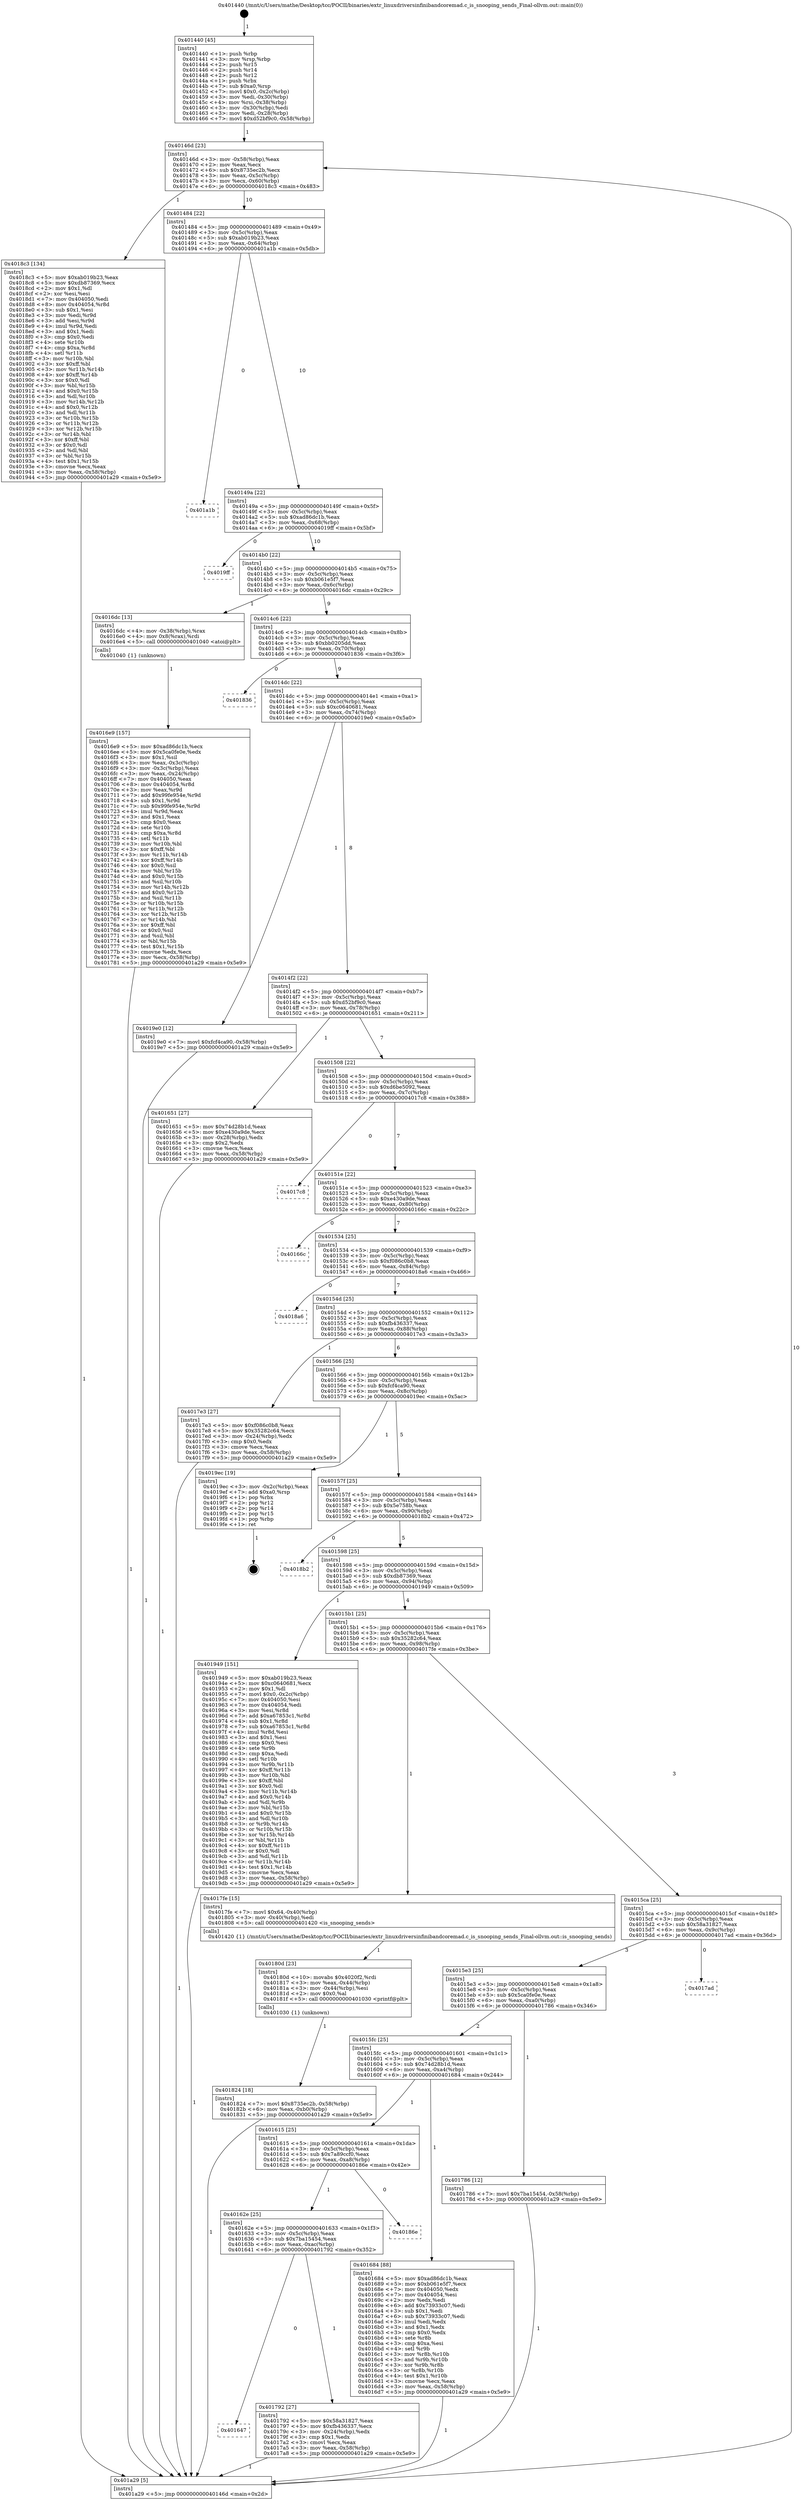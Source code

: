 digraph "0x401440" {
  label = "0x401440 (/mnt/c/Users/mathe/Desktop/tcc/POCII/binaries/extr_linuxdriversinfinibandcoremad.c_is_snooping_sends_Final-ollvm.out::main(0))"
  labelloc = "t"
  node[shape=record]

  Entry [label="",width=0.3,height=0.3,shape=circle,fillcolor=black,style=filled]
  "0x40146d" [label="{
     0x40146d [23]\l
     | [instrs]\l
     &nbsp;&nbsp;0x40146d \<+3\>: mov -0x58(%rbp),%eax\l
     &nbsp;&nbsp;0x401470 \<+2\>: mov %eax,%ecx\l
     &nbsp;&nbsp;0x401472 \<+6\>: sub $0x8735ec2b,%ecx\l
     &nbsp;&nbsp;0x401478 \<+3\>: mov %eax,-0x5c(%rbp)\l
     &nbsp;&nbsp;0x40147b \<+3\>: mov %ecx,-0x60(%rbp)\l
     &nbsp;&nbsp;0x40147e \<+6\>: je 00000000004018c3 \<main+0x483\>\l
  }"]
  "0x4018c3" [label="{
     0x4018c3 [134]\l
     | [instrs]\l
     &nbsp;&nbsp;0x4018c3 \<+5\>: mov $0xab019b23,%eax\l
     &nbsp;&nbsp;0x4018c8 \<+5\>: mov $0xdb87369,%ecx\l
     &nbsp;&nbsp;0x4018cd \<+2\>: mov $0x1,%dl\l
     &nbsp;&nbsp;0x4018cf \<+2\>: xor %esi,%esi\l
     &nbsp;&nbsp;0x4018d1 \<+7\>: mov 0x404050,%edi\l
     &nbsp;&nbsp;0x4018d8 \<+8\>: mov 0x404054,%r8d\l
     &nbsp;&nbsp;0x4018e0 \<+3\>: sub $0x1,%esi\l
     &nbsp;&nbsp;0x4018e3 \<+3\>: mov %edi,%r9d\l
     &nbsp;&nbsp;0x4018e6 \<+3\>: add %esi,%r9d\l
     &nbsp;&nbsp;0x4018e9 \<+4\>: imul %r9d,%edi\l
     &nbsp;&nbsp;0x4018ed \<+3\>: and $0x1,%edi\l
     &nbsp;&nbsp;0x4018f0 \<+3\>: cmp $0x0,%edi\l
     &nbsp;&nbsp;0x4018f3 \<+4\>: sete %r10b\l
     &nbsp;&nbsp;0x4018f7 \<+4\>: cmp $0xa,%r8d\l
     &nbsp;&nbsp;0x4018fb \<+4\>: setl %r11b\l
     &nbsp;&nbsp;0x4018ff \<+3\>: mov %r10b,%bl\l
     &nbsp;&nbsp;0x401902 \<+3\>: xor $0xff,%bl\l
     &nbsp;&nbsp;0x401905 \<+3\>: mov %r11b,%r14b\l
     &nbsp;&nbsp;0x401908 \<+4\>: xor $0xff,%r14b\l
     &nbsp;&nbsp;0x40190c \<+3\>: xor $0x0,%dl\l
     &nbsp;&nbsp;0x40190f \<+3\>: mov %bl,%r15b\l
     &nbsp;&nbsp;0x401912 \<+4\>: and $0x0,%r15b\l
     &nbsp;&nbsp;0x401916 \<+3\>: and %dl,%r10b\l
     &nbsp;&nbsp;0x401919 \<+3\>: mov %r14b,%r12b\l
     &nbsp;&nbsp;0x40191c \<+4\>: and $0x0,%r12b\l
     &nbsp;&nbsp;0x401920 \<+3\>: and %dl,%r11b\l
     &nbsp;&nbsp;0x401923 \<+3\>: or %r10b,%r15b\l
     &nbsp;&nbsp;0x401926 \<+3\>: or %r11b,%r12b\l
     &nbsp;&nbsp;0x401929 \<+3\>: xor %r12b,%r15b\l
     &nbsp;&nbsp;0x40192c \<+3\>: or %r14b,%bl\l
     &nbsp;&nbsp;0x40192f \<+3\>: xor $0xff,%bl\l
     &nbsp;&nbsp;0x401932 \<+3\>: or $0x0,%dl\l
     &nbsp;&nbsp;0x401935 \<+2\>: and %dl,%bl\l
     &nbsp;&nbsp;0x401937 \<+3\>: or %bl,%r15b\l
     &nbsp;&nbsp;0x40193a \<+4\>: test $0x1,%r15b\l
     &nbsp;&nbsp;0x40193e \<+3\>: cmovne %ecx,%eax\l
     &nbsp;&nbsp;0x401941 \<+3\>: mov %eax,-0x58(%rbp)\l
     &nbsp;&nbsp;0x401944 \<+5\>: jmp 0000000000401a29 \<main+0x5e9\>\l
  }"]
  "0x401484" [label="{
     0x401484 [22]\l
     | [instrs]\l
     &nbsp;&nbsp;0x401484 \<+5\>: jmp 0000000000401489 \<main+0x49\>\l
     &nbsp;&nbsp;0x401489 \<+3\>: mov -0x5c(%rbp),%eax\l
     &nbsp;&nbsp;0x40148c \<+5\>: sub $0xab019b23,%eax\l
     &nbsp;&nbsp;0x401491 \<+3\>: mov %eax,-0x64(%rbp)\l
     &nbsp;&nbsp;0x401494 \<+6\>: je 0000000000401a1b \<main+0x5db\>\l
  }"]
  Exit [label="",width=0.3,height=0.3,shape=circle,fillcolor=black,style=filled,peripheries=2]
  "0x401a1b" [label="{
     0x401a1b\l
  }", style=dashed]
  "0x40149a" [label="{
     0x40149a [22]\l
     | [instrs]\l
     &nbsp;&nbsp;0x40149a \<+5\>: jmp 000000000040149f \<main+0x5f\>\l
     &nbsp;&nbsp;0x40149f \<+3\>: mov -0x5c(%rbp),%eax\l
     &nbsp;&nbsp;0x4014a2 \<+5\>: sub $0xad86dc1b,%eax\l
     &nbsp;&nbsp;0x4014a7 \<+3\>: mov %eax,-0x68(%rbp)\l
     &nbsp;&nbsp;0x4014aa \<+6\>: je 00000000004019ff \<main+0x5bf\>\l
  }"]
  "0x401824" [label="{
     0x401824 [18]\l
     | [instrs]\l
     &nbsp;&nbsp;0x401824 \<+7\>: movl $0x8735ec2b,-0x58(%rbp)\l
     &nbsp;&nbsp;0x40182b \<+6\>: mov %eax,-0xb0(%rbp)\l
     &nbsp;&nbsp;0x401831 \<+5\>: jmp 0000000000401a29 \<main+0x5e9\>\l
  }"]
  "0x4019ff" [label="{
     0x4019ff\l
  }", style=dashed]
  "0x4014b0" [label="{
     0x4014b0 [22]\l
     | [instrs]\l
     &nbsp;&nbsp;0x4014b0 \<+5\>: jmp 00000000004014b5 \<main+0x75\>\l
     &nbsp;&nbsp;0x4014b5 \<+3\>: mov -0x5c(%rbp),%eax\l
     &nbsp;&nbsp;0x4014b8 \<+5\>: sub $0xb061e5f7,%eax\l
     &nbsp;&nbsp;0x4014bd \<+3\>: mov %eax,-0x6c(%rbp)\l
     &nbsp;&nbsp;0x4014c0 \<+6\>: je 00000000004016dc \<main+0x29c\>\l
  }"]
  "0x40180d" [label="{
     0x40180d [23]\l
     | [instrs]\l
     &nbsp;&nbsp;0x40180d \<+10\>: movabs $0x4020f2,%rdi\l
     &nbsp;&nbsp;0x401817 \<+3\>: mov %eax,-0x44(%rbp)\l
     &nbsp;&nbsp;0x40181a \<+3\>: mov -0x44(%rbp),%esi\l
     &nbsp;&nbsp;0x40181d \<+2\>: mov $0x0,%al\l
     &nbsp;&nbsp;0x40181f \<+5\>: call 0000000000401030 \<printf@plt\>\l
     | [calls]\l
     &nbsp;&nbsp;0x401030 \{1\} (unknown)\l
  }"]
  "0x4016dc" [label="{
     0x4016dc [13]\l
     | [instrs]\l
     &nbsp;&nbsp;0x4016dc \<+4\>: mov -0x38(%rbp),%rax\l
     &nbsp;&nbsp;0x4016e0 \<+4\>: mov 0x8(%rax),%rdi\l
     &nbsp;&nbsp;0x4016e4 \<+5\>: call 0000000000401040 \<atoi@plt\>\l
     | [calls]\l
     &nbsp;&nbsp;0x401040 \{1\} (unknown)\l
  }"]
  "0x4014c6" [label="{
     0x4014c6 [22]\l
     | [instrs]\l
     &nbsp;&nbsp;0x4014c6 \<+5\>: jmp 00000000004014cb \<main+0x8b\>\l
     &nbsp;&nbsp;0x4014cb \<+3\>: mov -0x5c(%rbp),%eax\l
     &nbsp;&nbsp;0x4014ce \<+5\>: sub $0xbb0205dd,%eax\l
     &nbsp;&nbsp;0x4014d3 \<+3\>: mov %eax,-0x70(%rbp)\l
     &nbsp;&nbsp;0x4014d6 \<+6\>: je 0000000000401836 \<main+0x3f6\>\l
  }"]
  "0x401647" [label="{
     0x401647\l
  }", style=dashed]
  "0x401836" [label="{
     0x401836\l
  }", style=dashed]
  "0x4014dc" [label="{
     0x4014dc [22]\l
     | [instrs]\l
     &nbsp;&nbsp;0x4014dc \<+5\>: jmp 00000000004014e1 \<main+0xa1\>\l
     &nbsp;&nbsp;0x4014e1 \<+3\>: mov -0x5c(%rbp),%eax\l
     &nbsp;&nbsp;0x4014e4 \<+5\>: sub $0xc0640681,%eax\l
     &nbsp;&nbsp;0x4014e9 \<+3\>: mov %eax,-0x74(%rbp)\l
     &nbsp;&nbsp;0x4014ec \<+6\>: je 00000000004019e0 \<main+0x5a0\>\l
  }"]
  "0x401792" [label="{
     0x401792 [27]\l
     | [instrs]\l
     &nbsp;&nbsp;0x401792 \<+5\>: mov $0x58a31827,%eax\l
     &nbsp;&nbsp;0x401797 \<+5\>: mov $0xfb436337,%ecx\l
     &nbsp;&nbsp;0x40179c \<+3\>: mov -0x24(%rbp),%edx\l
     &nbsp;&nbsp;0x40179f \<+3\>: cmp $0x1,%edx\l
     &nbsp;&nbsp;0x4017a2 \<+3\>: cmovl %ecx,%eax\l
     &nbsp;&nbsp;0x4017a5 \<+3\>: mov %eax,-0x58(%rbp)\l
     &nbsp;&nbsp;0x4017a8 \<+5\>: jmp 0000000000401a29 \<main+0x5e9\>\l
  }"]
  "0x4019e0" [label="{
     0x4019e0 [12]\l
     | [instrs]\l
     &nbsp;&nbsp;0x4019e0 \<+7\>: movl $0xfcf4ca90,-0x58(%rbp)\l
     &nbsp;&nbsp;0x4019e7 \<+5\>: jmp 0000000000401a29 \<main+0x5e9\>\l
  }"]
  "0x4014f2" [label="{
     0x4014f2 [22]\l
     | [instrs]\l
     &nbsp;&nbsp;0x4014f2 \<+5\>: jmp 00000000004014f7 \<main+0xb7\>\l
     &nbsp;&nbsp;0x4014f7 \<+3\>: mov -0x5c(%rbp),%eax\l
     &nbsp;&nbsp;0x4014fa \<+5\>: sub $0xd52bf9c0,%eax\l
     &nbsp;&nbsp;0x4014ff \<+3\>: mov %eax,-0x78(%rbp)\l
     &nbsp;&nbsp;0x401502 \<+6\>: je 0000000000401651 \<main+0x211\>\l
  }"]
  "0x40162e" [label="{
     0x40162e [25]\l
     | [instrs]\l
     &nbsp;&nbsp;0x40162e \<+5\>: jmp 0000000000401633 \<main+0x1f3\>\l
     &nbsp;&nbsp;0x401633 \<+3\>: mov -0x5c(%rbp),%eax\l
     &nbsp;&nbsp;0x401636 \<+5\>: sub $0x7ba15454,%eax\l
     &nbsp;&nbsp;0x40163b \<+6\>: mov %eax,-0xac(%rbp)\l
     &nbsp;&nbsp;0x401641 \<+6\>: je 0000000000401792 \<main+0x352\>\l
  }"]
  "0x401651" [label="{
     0x401651 [27]\l
     | [instrs]\l
     &nbsp;&nbsp;0x401651 \<+5\>: mov $0x74d28b1d,%eax\l
     &nbsp;&nbsp;0x401656 \<+5\>: mov $0xe430a9de,%ecx\l
     &nbsp;&nbsp;0x40165b \<+3\>: mov -0x28(%rbp),%edx\l
     &nbsp;&nbsp;0x40165e \<+3\>: cmp $0x2,%edx\l
     &nbsp;&nbsp;0x401661 \<+3\>: cmovne %ecx,%eax\l
     &nbsp;&nbsp;0x401664 \<+3\>: mov %eax,-0x58(%rbp)\l
     &nbsp;&nbsp;0x401667 \<+5\>: jmp 0000000000401a29 \<main+0x5e9\>\l
  }"]
  "0x401508" [label="{
     0x401508 [22]\l
     | [instrs]\l
     &nbsp;&nbsp;0x401508 \<+5\>: jmp 000000000040150d \<main+0xcd\>\l
     &nbsp;&nbsp;0x40150d \<+3\>: mov -0x5c(%rbp),%eax\l
     &nbsp;&nbsp;0x401510 \<+5\>: sub $0xd6be5092,%eax\l
     &nbsp;&nbsp;0x401515 \<+3\>: mov %eax,-0x7c(%rbp)\l
     &nbsp;&nbsp;0x401518 \<+6\>: je 00000000004017c8 \<main+0x388\>\l
  }"]
  "0x401a29" [label="{
     0x401a29 [5]\l
     | [instrs]\l
     &nbsp;&nbsp;0x401a29 \<+5\>: jmp 000000000040146d \<main+0x2d\>\l
  }"]
  "0x401440" [label="{
     0x401440 [45]\l
     | [instrs]\l
     &nbsp;&nbsp;0x401440 \<+1\>: push %rbp\l
     &nbsp;&nbsp;0x401441 \<+3\>: mov %rsp,%rbp\l
     &nbsp;&nbsp;0x401444 \<+2\>: push %r15\l
     &nbsp;&nbsp;0x401446 \<+2\>: push %r14\l
     &nbsp;&nbsp;0x401448 \<+2\>: push %r12\l
     &nbsp;&nbsp;0x40144a \<+1\>: push %rbx\l
     &nbsp;&nbsp;0x40144b \<+7\>: sub $0xa0,%rsp\l
     &nbsp;&nbsp;0x401452 \<+7\>: movl $0x0,-0x2c(%rbp)\l
     &nbsp;&nbsp;0x401459 \<+3\>: mov %edi,-0x30(%rbp)\l
     &nbsp;&nbsp;0x40145c \<+4\>: mov %rsi,-0x38(%rbp)\l
     &nbsp;&nbsp;0x401460 \<+3\>: mov -0x30(%rbp),%edi\l
     &nbsp;&nbsp;0x401463 \<+3\>: mov %edi,-0x28(%rbp)\l
     &nbsp;&nbsp;0x401466 \<+7\>: movl $0xd52bf9c0,-0x58(%rbp)\l
  }"]
  "0x40186e" [label="{
     0x40186e\l
  }", style=dashed]
  "0x4017c8" [label="{
     0x4017c8\l
  }", style=dashed]
  "0x40151e" [label="{
     0x40151e [22]\l
     | [instrs]\l
     &nbsp;&nbsp;0x40151e \<+5\>: jmp 0000000000401523 \<main+0xe3\>\l
     &nbsp;&nbsp;0x401523 \<+3\>: mov -0x5c(%rbp),%eax\l
     &nbsp;&nbsp;0x401526 \<+5\>: sub $0xe430a9de,%eax\l
     &nbsp;&nbsp;0x40152b \<+3\>: mov %eax,-0x80(%rbp)\l
     &nbsp;&nbsp;0x40152e \<+6\>: je 000000000040166c \<main+0x22c\>\l
  }"]
  "0x4016e9" [label="{
     0x4016e9 [157]\l
     | [instrs]\l
     &nbsp;&nbsp;0x4016e9 \<+5\>: mov $0xad86dc1b,%ecx\l
     &nbsp;&nbsp;0x4016ee \<+5\>: mov $0x5ca0fe0e,%edx\l
     &nbsp;&nbsp;0x4016f3 \<+3\>: mov $0x1,%sil\l
     &nbsp;&nbsp;0x4016f6 \<+3\>: mov %eax,-0x3c(%rbp)\l
     &nbsp;&nbsp;0x4016f9 \<+3\>: mov -0x3c(%rbp),%eax\l
     &nbsp;&nbsp;0x4016fc \<+3\>: mov %eax,-0x24(%rbp)\l
     &nbsp;&nbsp;0x4016ff \<+7\>: mov 0x404050,%eax\l
     &nbsp;&nbsp;0x401706 \<+8\>: mov 0x404054,%r8d\l
     &nbsp;&nbsp;0x40170e \<+3\>: mov %eax,%r9d\l
     &nbsp;&nbsp;0x401711 \<+7\>: add $0x99fe954e,%r9d\l
     &nbsp;&nbsp;0x401718 \<+4\>: sub $0x1,%r9d\l
     &nbsp;&nbsp;0x40171c \<+7\>: sub $0x99fe954e,%r9d\l
     &nbsp;&nbsp;0x401723 \<+4\>: imul %r9d,%eax\l
     &nbsp;&nbsp;0x401727 \<+3\>: and $0x1,%eax\l
     &nbsp;&nbsp;0x40172a \<+3\>: cmp $0x0,%eax\l
     &nbsp;&nbsp;0x40172d \<+4\>: sete %r10b\l
     &nbsp;&nbsp;0x401731 \<+4\>: cmp $0xa,%r8d\l
     &nbsp;&nbsp;0x401735 \<+4\>: setl %r11b\l
     &nbsp;&nbsp;0x401739 \<+3\>: mov %r10b,%bl\l
     &nbsp;&nbsp;0x40173c \<+3\>: xor $0xff,%bl\l
     &nbsp;&nbsp;0x40173f \<+3\>: mov %r11b,%r14b\l
     &nbsp;&nbsp;0x401742 \<+4\>: xor $0xff,%r14b\l
     &nbsp;&nbsp;0x401746 \<+4\>: xor $0x0,%sil\l
     &nbsp;&nbsp;0x40174a \<+3\>: mov %bl,%r15b\l
     &nbsp;&nbsp;0x40174d \<+4\>: and $0x0,%r15b\l
     &nbsp;&nbsp;0x401751 \<+3\>: and %sil,%r10b\l
     &nbsp;&nbsp;0x401754 \<+3\>: mov %r14b,%r12b\l
     &nbsp;&nbsp;0x401757 \<+4\>: and $0x0,%r12b\l
     &nbsp;&nbsp;0x40175b \<+3\>: and %sil,%r11b\l
     &nbsp;&nbsp;0x40175e \<+3\>: or %r10b,%r15b\l
     &nbsp;&nbsp;0x401761 \<+3\>: or %r11b,%r12b\l
     &nbsp;&nbsp;0x401764 \<+3\>: xor %r12b,%r15b\l
     &nbsp;&nbsp;0x401767 \<+3\>: or %r14b,%bl\l
     &nbsp;&nbsp;0x40176a \<+3\>: xor $0xff,%bl\l
     &nbsp;&nbsp;0x40176d \<+4\>: or $0x0,%sil\l
     &nbsp;&nbsp;0x401771 \<+3\>: and %sil,%bl\l
     &nbsp;&nbsp;0x401774 \<+3\>: or %bl,%r15b\l
     &nbsp;&nbsp;0x401777 \<+4\>: test $0x1,%r15b\l
     &nbsp;&nbsp;0x40177b \<+3\>: cmovne %edx,%ecx\l
     &nbsp;&nbsp;0x40177e \<+3\>: mov %ecx,-0x58(%rbp)\l
     &nbsp;&nbsp;0x401781 \<+5\>: jmp 0000000000401a29 \<main+0x5e9\>\l
  }"]
  "0x40166c" [label="{
     0x40166c\l
  }", style=dashed]
  "0x401534" [label="{
     0x401534 [25]\l
     | [instrs]\l
     &nbsp;&nbsp;0x401534 \<+5\>: jmp 0000000000401539 \<main+0xf9\>\l
     &nbsp;&nbsp;0x401539 \<+3\>: mov -0x5c(%rbp),%eax\l
     &nbsp;&nbsp;0x40153c \<+5\>: sub $0xf086c0b8,%eax\l
     &nbsp;&nbsp;0x401541 \<+6\>: mov %eax,-0x84(%rbp)\l
     &nbsp;&nbsp;0x401547 \<+6\>: je 00000000004018a6 \<main+0x466\>\l
  }"]
  "0x401615" [label="{
     0x401615 [25]\l
     | [instrs]\l
     &nbsp;&nbsp;0x401615 \<+5\>: jmp 000000000040161a \<main+0x1da\>\l
     &nbsp;&nbsp;0x40161a \<+3\>: mov -0x5c(%rbp),%eax\l
     &nbsp;&nbsp;0x40161d \<+5\>: sub $0x7a89ccf0,%eax\l
     &nbsp;&nbsp;0x401622 \<+6\>: mov %eax,-0xa8(%rbp)\l
     &nbsp;&nbsp;0x401628 \<+6\>: je 000000000040186e \<main+0x42e\>\l
  }"]
  "0x4018a6" [label="{
     0x4018a6\l
  }", style=dashed]
  "0x40154d" [label="{
     0x40154d [25]\l
     | [instrs]\l
     &nbsp;&nbsp;0x40154d \<+5\>: jmp 0000000000401552 \<main+0x112\>\l
     &nbsp;&nbsp;0x401552 \<+3\>: mov -0x5c(%rbp),%eax\l
     &nbsp;&nbsp;0x401555 \<+5\>: sub $0xfb436337,%eax\l
     &nbsp;&nbsp;0x40155a \<+6\>: mov %eax,-0x88(%rbp)\l
     &nbsp;&nbsp;0x401560 \<+6\>: je 00000000004017e3 \<main+0x3a3\>\l
  }"]
  "0x401684" [label="{
     0x401684 [88]\l
     | [instrs]\l
     &nbsp;&nbsp;0x401684 \<+5\>: mov $0xad86dc1b,%eax\l
     &nbsp;&nbsp;0x401689 \<+5\>: mov $0xb061e5f7,%ecx\l
     &nbsp;&nbsp;0x40168e \<+7\>: mov 0x404050,%edx\l
     &nbsp;&nbsp;0x401695 \<+7\>: mov 0x404054,%esi\l
     &nbsp;&nbsp;0x40169c \<+2\>: mov %edx,%edi\l
     &nbsp;&nbsp;0x40169e \<+6\>: add $0x73933c07,%edi\l
     &nbsp;&nbsp;0x4016a4 \<+3\>: sub $0x1,%edi\l
     &nbsp;&nbsp;0x4016a7 \<+6\>: sub $0x73933c07,%edi\l
     &nbsp;&nbsp;0x4016ad \<+3\>: imul %edi,%edx\l
     &nbsp;&nbsp;0x4016b0 \<+3\>: and $0x1,%edx\l
     &nbsp;&nbsp;0x4016b3 \<+3\>: cmp $0x0,%edx\l
     &nbsp;&nbsp;0x4016b6 \<+4\>: sete %r8b\l
     &nbsp;&nbsp;0x4016ba \<+3\>: cmp $0xa,%esi\l
     &nbsp;&nbsp;0x4016bd \<+4\>: setl %r9b\l
     &nbsp;&nbsp;0x4016c1 \<+3\>: mov %r8b,%r10b\l
     &nbsp;&nbsp;0x4016c4 \<+3\>: and %r9b,%r10b\l
     &nbsp;&nbsp;0x4016c7 \<+3\>: xor %r9b,%r8b\l
     &nbsp;&nbsp;0x4016ca \<+3\>: or %r8b,%r10b\l
     &nbsp;&nbsp;0x4016cd \<+4\>: test $0x1,%r10b\l
     &nbsp;&nbsp;0x4016d1 \<+3\>: cmovne %ecx,%eax\l
     &nbsp;&nbsp;0x4016d4 \<+3\>: mov %eax,-0x58(%rbp)\l
     &nbsp;&nbsp;0x4016d7 \<+5\>: jmp 0000000000401a29 \<main+0x5e9\>\l
  }"]
  "0x4017e3" [label="{
     0x4017e3 [27]\l
     | [instrs]\l
     &nbsp;&nbsp;0x4017e3 \<+5\>: mov $0xf086c0b8,%eax\l
     &nbsp;&nbsp;0x4017e8 \<+5\>: mov $0x35282c64,%ecx\l
     &nbsp;&nbsp;0x4017ed \<+3\>: mov -0x24(%rbp),%edx\l
     &nbsp;&nbsp;0x4017f0 \<+3\>: cmp $0x0,%edx\l
     &nbsp;&nbsp;0x4017f3 \<+3\>: cmove %ecx,%eax\l
     &nbsp;&nbsp;0x4017f6 \<+3\>: mov %eax,-0x58(%rbp)\l
     &nbsp;&nbsp;0x4017f9 \<+5\>: jmp 0000000000401a29 \<main+0x5e9\>\l
  }"]
  "0x401566" [label="{
     0x401566 [25]\l
     | [instrs]\l
     &nbsp;&nbsp;0x401566 \<+5\>: jmp 000000000040156b \<main+0x12b\>\l
     &nbsp;&nbsp;0x40156b \<+3\>: mov -0x5c(%rbp),%eax\l
     &nbsp;&nbsp;0x40156e \<+5\>: sub $0xfcf4ca90,%eax\l
     &nbsp;&nbsp;0x401573 \<+6\>: mov %eax,-0x8c(%rbp)\l
     &nbsp;&nbsp;0x401579 \<+6\>: je 00000000004019ec \<main+0x5ac\>\l
  }"]
  "0x4015fc" [label="{
     0x4015fc [25]\l
     | [instrs]\l
     &nbsp;&nbsp;0x4015fc \<+5\>: jmp 0000000000401601 \<main+0x1c1\>\l
     &nbsp;&nbsp;0x401601 \<+3\>: mov -0x5c(%rbp),%eax\l
     &nbsp;&nbsp;0x401604 \<+5\>: sub $0x74d28b1d,%eax\l
     &nbsp;&nbsp;0x401609 \<+6\>: mov %eax,-0xa4(%rbp)\l
     &nbsp;&nbsp;0x40160f \<+6\>: je 0000000000401684 \<main+0x244\>\l
  }"]
  "0x4019ec" [label="{
     0x4019ec [19]\l
     | [instrs]\l
     &nbsp;&nbsp;0x4019ec \<+3\>: mov -0x2c(%rbp),%eax\l
     &nbsp;&nbsp;0x4019ef \<+7\>: add $0xa0,%rsp\l
     &nbsp;&nbsp;0x4019f6 \<+1\>: pop %rbx\l
     &nbsp;&nbsp;0x4019f7 \<+2\>: pop %r12\l
     &nbsp;&nbsp;0x4019f9 \<+2\>: pop %r14\l
     &nbsp;&nbsp;0x4019fb \<+2\>: pop %r15\l
     &nbsp;&nbsp;0x4019fd \<+1\>: pop %rbp\l
     &nbsp;&nbsp;0x4019fe \<+1\>: ret\l
  }"]
  "0x40157f" [label="{
     0x40157f [25]\l
     | [instrs]\l
     &nbsp;&nbsp;0x40157f \<+5\>: jmp 0000000000401584 \<main+0x144\>\l
     &nbsp;&nbsp;0x401584 \<+3\>: mov -0x5c(%rbp),%eax\l
     &nbsp;&nbsp;0x401587 \<+5\>: sub $0x5e758b,%eax\l
     &nbsp;&nbsp;0x40158c \<+6\>: mov %eax,-0x90(%rbp)\l
     &nbsp;&nbsp;0x401592 \<+6\>: je 00000000004018b2 \<main+0x472\>\l
  }"]
  "0x401786" [label="{
     0x401786 [12]\l
     | [instrs]\l
     &nbsp;&nbsp;0x401786 \<+7\>: movl $0x7ba15454,-0x58(%rbp)\l
     &nbsp;&nbsp;0x40178d \<+5\>: jmp 0000000000401a29 \<main+0x5e9\>\l
  }"]
  "0x4018b2" [label="{
     0x4018b2\l
  }", style=dashed]
  "0x401598" [label="{
     0x401598 [25]\l
     | [instrs]\l
     &nbsp;&nbsp;0x401598 \<+5\>: jmp 000000000040159d \<main+0x15d\>\l
     &nbsp;&nbsp;0x40159d \<+3\>: mov -0x5c(%rbp),%eax\l
     &nbsp;&nbsp;0x4015a0 \<+5\>: sub $0xdb87369,%eax\l
     &nbsp;&nbsp;0x4015a5 \<+6\>: mov %eax,-0x94(%rbp)\l
     &nbsp;&nbsp;0x4015ab \<+6\>: je 0000000000401949 \<main+0x509\>\l
  }"]
  "0x4015e3" [label="{
     0x4015e3 [25]\l
     | [instrs]\l
     &nbsp;&nbsp;0x4015e3 \<+5\>: jmp 00000000004015e8 \<main+0x1a8\>\l
     &nbsp;&nbsp;0x4015e8 \<+3\>: mov -0x5c(%rbp),%eax\l
     &nbsp;&nbsp;0x4015eb \<+5\>: sub $0x5ca0fe0e,%eax\l
     &nbsp;&nbsp;0x4015f0 \<+6\>: mov %eax,-0xa0(%rbp)\l
     &nbsp;&nbsp;0x4015f6 \<+6\>: je 0000000000401786 \<main+0x346\>\l
  }"]
  "0x401949" [label="{
     0x401949 [151]\l
     | [instrs]\l
     &nbsp;&nbsp;0x401949 \<+5\>: mov $0xab019b23,%eax\l
     &nbsp;&nbsp;0x40194e \<+5\>: mov $0xc0640681,%ecx\l
     &nbsp;&nbsp;0x401953 \<+2\>: mov $0x1,%dl\l
     &nbsp;&nbsp;0x401955 \<+7\>: movl $0x0,-0x2c(%rbp)\l
     &nbsp;&nbsp;0x40195c \<+7\>: mov 0x404050,%esi\l
     &nbsp;&nbsp;0x401963 \<+7\>: mov 0x404054,%edi\l
     &nbsp;&nbsp;0x40196a \<+3\>: mov %esi,%r8d\l
     &nbsp;&nbsp;0x40196d \<+7\>: add $0xa67853c1,%r8d\l
     &nbsp;&nbsp;0x401974 \<+4\>: sub $0x1,%r8d\l
     &nbsp;&nbsp;0x401978 \<+7\>: sub $0xa67853c1,%r8d\l
     &nbsp;&nbsp;0x40197f \<+4\>: imul %r8d,%esi\l
     &nbsp;&nbsp;0x401983 \<+3\>: and $0x1,%esi\l
     &nbsp;&nbsp;0x401986 \<+3\>: cmp $0x0,%esi\l
     &nbsp;&nbsp;0x401989 \<+4\>: sete %r9b\l
     &nbsp;&nbsp;0x40198d \<+3\>: cmp $0xa,%edi\l
     &nbsp;&nbsp;0x401990 \<+4\>: setl %r10b\l
     &nbsp;&nbsp;0x401994 \<+3\>: mov %r9b,%r11b\l
     &nbsp;&nbsp;0x401997 \<+4\>: xor $0xff,%r11b\l
     &nbsp;&nbsp;0x40199b \<+3\>: mov %r10b,%bl\l
     &nbsp;&nbsp;0x40199e \<+3\>: xor $0xff,%bl\l
     &nbsp;&nbsp;0x4019a1 \<+3\>: xor $0x0,%dl\l
     &nbsp;&nbsp;0x4019a4 \<+3\>: mov %r11b,%r14b\l
     &nbsp;&nbsp;0x4019a7 \<+4\>: and $0x0,%r14b\l
     &nbsp;&nbsp;0x4019ab \<+3\>: and %dl,%r9b\l
     &nbsp;&nbsp;0x4019ae \<+3\>: mov %bl,%r15b\l
     &nbsp;&nbsp;0x4019b1 \<+4\>: and $0x0,%r15b\l
     &nbsp;&nbsp;0x4019b5 \<+3\>: and %dl,%r10b\l
     &nbsp;&nbsp;0x4019b8 \<+3\>: or %r9b,%r14b\l
     &nbsp;&nbsp;0x4019bb \<+3\>: or %r10b,%r15b\l
     &nbsp;&nbsp;0x4019be \<+3\>: xor %r15b,%r14b\l
     &nbsp;&nbsp;0x4019c1 \<+3\>: or %bl,%r11b\l
     &nbsp;&nbsp;0x4019c4 \<+4\>: xor $0xff,%r11b\l
     &nbsp;&nbsp;0x4019c8 \<+3\>: or $0x0,%dl\l
     &nbsp;&nbsp;0x4019cb \<+3\>: and %dl,%r11b\l
     &nbsp;&nbsp;0x4019ce \<+3\>: or %r11b,%r14b\l
     &nbsp;&nbsp;0x4019d1 \<+4\>: test $0x1,%r14b\l
     &nbsp;&nbsp;0x4019d5 \<+3\>: cmovne %ecx,%eax\l
     &nbsp;&nbsp;0x4019d8 \<+3\>: mov %eax,-0x58(%rbp)\l
     &nbsp;&nbsp;0x4019db \<+5\>: jmp 0000000000401a29 \<main+0x5e9\>\l
  }"]
  "0x4015b1" [label="{
     0x4015b1 [25]\l
     | [instrs]\l
     &nbsp;&nbsp;0x4015b1 \<+5\>: jmp 00000000004015b6 \<main+0x176\>\l
     &nbsp;&nbsp;0x4015b6 \<+3\>: mov -0x5c(%rbp),%eax\l
     &nbsp;&nbsp;0x4015b9 \<+5\>: sub $0x35282c64,%eax\l
     &nbsp;&nbsp;0x4015be \<+6\>: mov %eax,-0x98(%rbp)\l
     &nbsp;&nbsp;0x4015c4 \<+6\>: je 00000000004017fe \<main+0x3be\>\l
  }"]
  "0x4017ad" [label="{
     0x4017ad\l
  }", style=dashed]
  "0x4017fe" [label="{
     0x4017fe [15]\l
     | [instrs]\l
     &nbsp;&nbsp;0x4017fe \<+7\>: movl $0x64,-0x40(%rbp)\l
     &nbsp;&nbsp;0x401805 \<+3\>: mov -0x40(%rbp),%edi\l
     &nbsp;&nbsp;0x401808 \<+5\>: call 0000000000401420 \<is_snooping_sends\>\l
     | [calls]\l
     &nbsp;&nbsp;0x401420 \{1\} (/mnt/c/Users/mathe/Desktop/tcc/POCII/binaries/extr_linuxdriversinfinibandcoremad.c_is_snooping_sends_Final-ollvm.out::is_snooping_sends)\l
  }"]
  "0x4015ca" [label="{
     0x4015ca [25]\l
     | [instrs]\l
     &nbsp;&nbsp;0x4015ca \<+5\>: jmp 00000000004015cf \<main+0x18f\>\l
     &nbsp;&nbsp;0x4015cf \<+3\>: mov -0x5c(%rbp),%eax\l
     &nbsp;&nbsp;0x4015d2 \<+5\>: sub $0x58a31827,%eax\l
     &nbsp;&nbsp;0x4015d7 \<+6\>: mov %eax,-0x9c(%rbp)\l
     &nbsp;&nbsp;0x4015dd \<+6\>: je 00000000004017ad \<main+0x36d\>\l
  }"]
  Entry -> "0x401440" [label=" 1"]
  "0x40146d" -> "0x4018c3" [label=" 1"]
  "0x40146d" -> "0x401484" [label=" 10"]
  "0x4019ec" -> Exit [label=" 1"]
  "0x401484" -> "0x401a1b" [label=" 0"]
  "0x401484" -> "0x40149a" [label=" 10"]
  "0x4019e0" -> "0x401a29" [label=" 1"]
  "0x40149a" -> "0x4019ff" [label=" 0"]
  "0x40149a" -> "0x4014b0" [label=" 10"]
  "0x401949" -> "0x401a29" [label=" 1"]
  "0x4014b0" -> "0x4016dc" [label=" 1"]
  "0x4014b0" -> "0x4014c6" [label=" 9"]
  "0x4018c3" -> "0x401a29" [label=" 1"]
  "0x4014c6" -> "0x401836" [label=" 0"]
  "0x4014c6" -> "0x4014dc" [label=" 9"]
  "0x401824" -> "0x401a29" [label=" 1"]
  "0x4014dc" -> "0x4019e0" [label=" 1"]
  "0x4014dc" -> "0x4014f2" [label=" 8"]
  "0x40180d" -> "0x401824" [label=" 1"]
  "0x4014f2" -> "0x401651" [label=" 1"]
  "0x4014f2" -> "0x401508" [label=" 7"]
  "0x401651" -> "0x401a29" [label=" 1"]
  "0x401440" -> "0x40146d" [label=" 1"]
  "0x401a29" -> "0x40146d" [label=" 10"]
  "0x4017e3" -> "0x401a29" [label=" 1"]
  "0x401508" -> "0x4017c8" [label=" 0"]
  "0x401508" -> "0x40151e" [label=" 7"]
  "0x401792" -> "0x401a29" [label=" 1"]
  "0x40151e" -> "0x40166c" [label=" 0"]
  "0x40151e" -> "0x401534" [label=" 7"]
  "0x40162e" -> "0x401792" [label=" 1"]
  "0x401534" -> "0x4018a6" [label=" 0"]
  "0x401534" -> "0x40154d" [label=" 7"]
  "0x4017fe" -> "0x40180d" [label=" 1"]
  "0x40154d" -> "0x4017e3" [label=" 1"]
  "0x40154d" -> "0x401566" [label=" 6"]
  "0x401615" -> "0x40162e" [label=" 1"]
  "0x401566" -> "0x4019ec" [label=" 1"]
  "0x401566" -> "0x40157f" [label=" 5"]
  "0x40162e" -> "0x401647" [label=" 0"]
  "0x40157f" -> "0x4018b2" [label=" 0"]
  "0x40157f" -> "0x401598" [label=" 5"]
  "0x401786" -> "0x401a29" [label=" 1"]
  "0x401598" -> "0x401949" [label=" 1"]
  "0x401598" -> "0x4015b1" [label=" 4"]
  "0x4016dc" -> "0x4016e9" [label=" 1"]
  "0x4015b1" -> "0x4017fe" [label=" 1"]
  "0x4015b1" -> "0x4015ca" [label=" 3"]
  "0x401684" -> "0x401a29" [label=" 1"]
  "0x4015ca" -> "0x4017ad" [label=" 0"]
  "0x4015ca" -> "0x4015e3" [label=" 3"]
  "0x4016e9" -> "0x401a29" [label=" 1"]
  "0x4015e3" -> "0x401786" [label=" 1"]
  "0x4015e3" -> "0x4015fc" [label=" 2"]
  "0x401615" -> "0x40186e" [label=" 0"]
  "0x4015fc" -> "0x401684" [label=" 1"]
  "0x4015fc" -> "0x401615" [label=" 1"]
}
